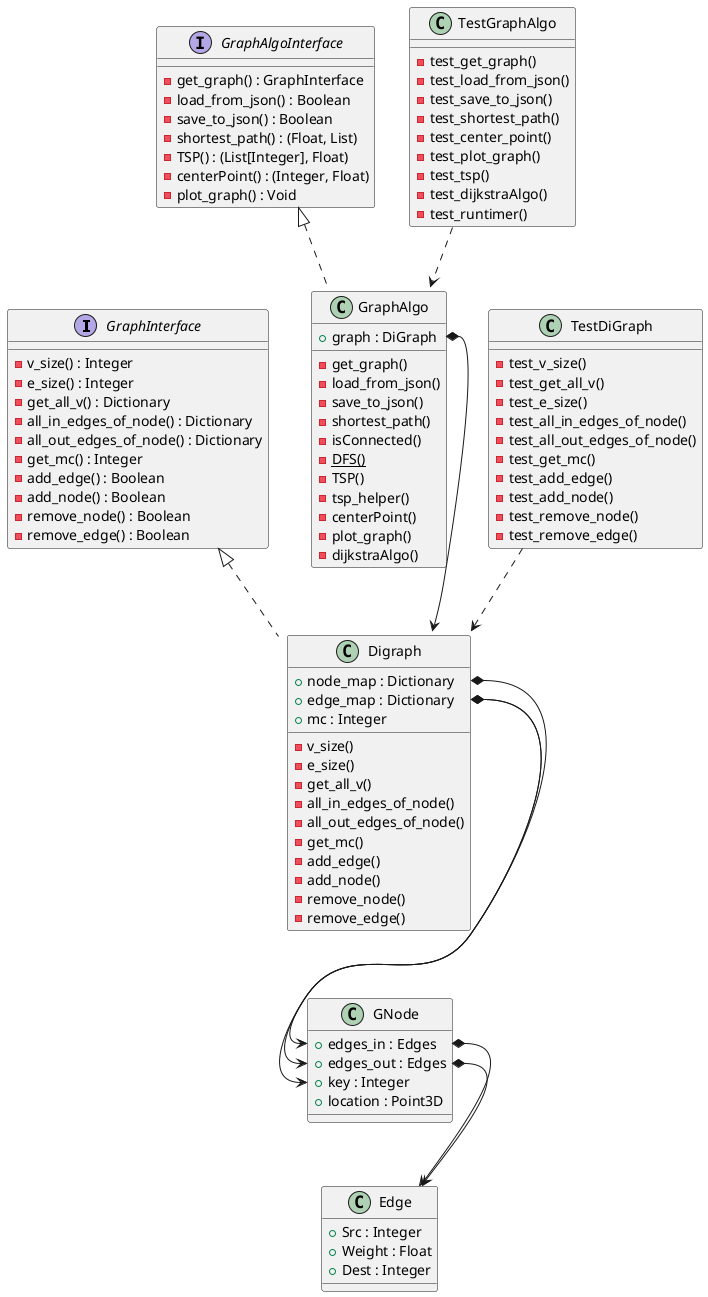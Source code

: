 @startuml
'https://plantuml.com/class-diagram


interface GraphInterface
interface GraphAlgoInterface





class GNode {
+edges_in : Edges
+edges_out : Edges
+key : Integer
+location : Point3D
}

class Edge {
+Src : Integer
+Weight : Float
+Dest : Integer
}

class Digraph implements GraphInterface{
+node_map : Dictionary
+edge_map : Dictionary
+mc : Integer
-v_size()
-e_size()
-get_all_v()
-all_in_edges_of_node()
-all_out_edges_of_node()
-get_mc()
-add_edge()
-add_node()
-remove_node()
-remove_edge()
}

class GraphAlgo implements GraphAlgoInterface{
+graph : DiGraph
-get_graph()
-load_from_json()
-save_to_json()
-shortest_path()
-isConnected()
-{static}DFS()
-TSP()
-tsp_helper()
-centerPoint()
-plot_graph()
-dijkstraAlgo()
}

interface GraphAlgoInterface {
-get_graph() : GraphInterface
-load_from_json() : Boolean
-save_to_json() : Boolean
-shortest_path() : (Float, List)
-TSP() : (List[Integer], Float)
-centerPoint() : (Integer, Float)
-plot_graph() : Void
}

interface GraphInterface{
-v_size() : Integer
-e_size() : Integer
-get_all_v() : Dictionary
-all_in_edges_of_node() : Dictionary
-all_out_edges_of_node() : Dictionary
-get_mc() : Integer
-add_edge() : Boolean
-add_node() : Boolean
-remove_node() : Boolean
-remove_edge() : Boolean
}

class TestGraphAlgo{
-test_get_graph()
-test_load_from_json()
-test_save_to_json()
-test_shortest_path()
-test_center_point()
-test_plot_graph()
-test_tsp()
-test_dijkstraAlgo()
-test_runtimer()
}

class TestDiGraph{
-test_v_size()
-test_get_all_v()
-test_e_size()
-test_all_in_edges_of_node()
-test_all_out_edges_of_node()
-test_get_mc()
-test_add_edge()
-test_add_node()
-test_remove_node()
-test_remove_edge()
}

GNode::edges_in*--> Edge
GNode::edges_out*--> Edge

Digraph::node_map*-->GNode::key
Digraph::edge_map*-->GNode::edges_in
Digraph::edge_map*-->GNode::edges_out

GraphAlgo::graph *--> Digraph

TestGraphAlgo ..> GraphAlgo
TestDiGraph ..> Digraph
@enduml